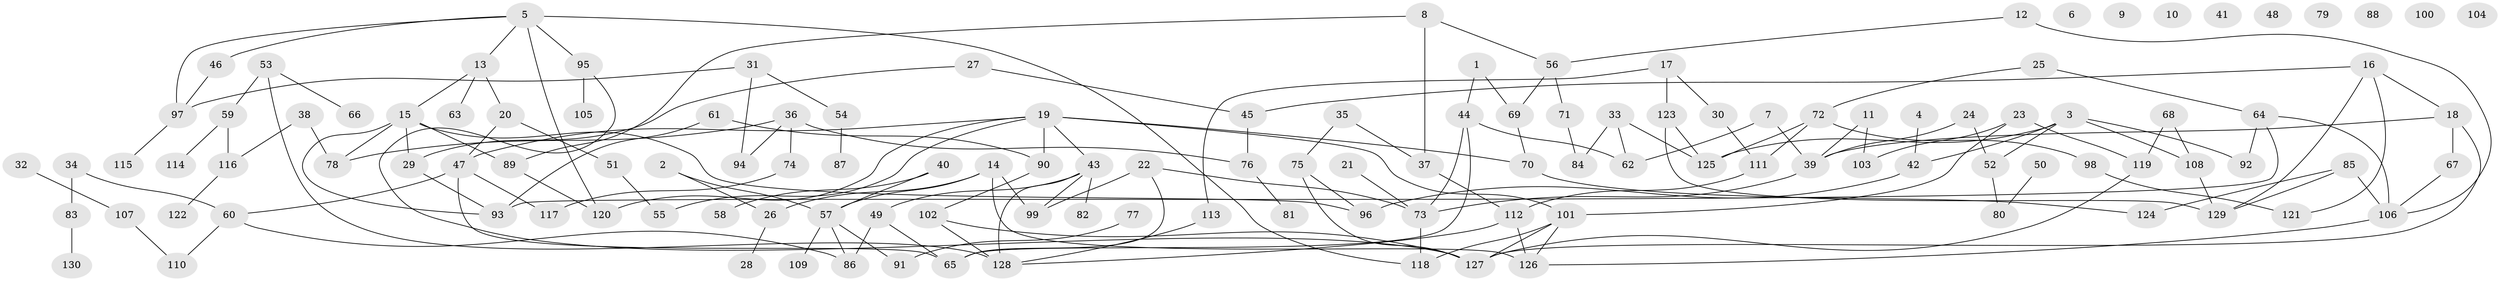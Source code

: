 // coarse degree distribution, {4: 0.18571428571428572, 7: 0.02857142857142857, 3: 0.22857142857142856, 6: 0.07142857142857142, 2: 0.24285714285714285, 1: 0.12857142857142856, 5: 0.1, 8: 0.014285714285714285}
// Generated by graph-tools (version 1.1) at 2025/35/03/04/25 23:35:44]
// undirected, 130 vertices, 170 edges
graph export_dot {
  node [color=gray90,style=filled];
  1;
  2;
  3;
  4;
  5;
  6;
  7;
  8;
  9;
  10;
  11;
  12;
  13;
  14;
  15;
  16;
  17;
  18;
  19;
  20;
  21;
  22;
  23;
  24;
  25;
  26;
  27;
  28;
  29;
  30;
  31;
  32;
  33;
  34;
  35;
  36;
  37;
  38;
  39;
  40;
  41;
  42;
  43;
  44;
  45;
  46;
  47;
  48;
  49;
  50;
  51;
  52;
  53;
  54;
  55;
  56;
  57;
  58;
  59;
  60;
  61;
  62;
  63;
  64;
  65;
  66;
  67;
  68;
  69;
  70;
  71;
  72;
  73;
  74;
  75;
  76;
  77;
  78;
  79;
  80;
  81;
  82;
  83;
  84;
  85;
  86;
  87;
  88;
  89;
  90;
  91;
  92;
  93;
  94;
  95;
  96;
  97;
  98;
  99;
  100;
  101;
  102;
  103;
  104;
  105;
  106;
  107;
  108;
  109;
  110;
  111;
  112;
  113;
  114;
  115;
  116;
  117;
  118;
  119;
  120;
  121;
  122;
  123;
  124;
  125;
  126;
  127;
  128;
  129;
  130;
  1 -- 44;
  1 -- 69;
  2 -- 26;
  2 -- 57;
  3 -- 42;
  3 -- 52;
  3 -- 92;
  3 -- 108;
  3 -- 125;
  4 -- 42;
  5 -- 13;
  5 -- 46;
  5 -- 95;
  5 -- 97;
  5 -- 118;
  5 -- 120;
  7 -- 39;
  7 -- 62;
  8 -- 37;
  8 -- 56;
  8 -- 89;
  11 -- 39;
  11 -- 103;
  12 -- 56;
  12 -- 106;
  13 -- 15;
  13 -- 20;
  13 -- 63;
  14 -- 26;
  14 -- 57;
  14 -- 99;
  14 -- 126;
  15 -- 29;
  15 -- 78;
  15 -- 89;
  15 -- 93;
  15 -- 96;
  16 -- 18;
  16 -- 45;
  16 -- 121;
  16 -- 129;
  17 -- 30;
  17 -- 113;
  17 -- 123;
  18 -- 39;
  18 -- 67;
  18 -- 127;
  19 -- 43;
  19 -- 47;
  19 -- 55;
  19 -- 70;
  19 -- 90;
  19 -- 101;
  19 -- 120;
  20 -- 47;
  20 -- 51;
  21 -- 73;
  22 -- 65;
  22 -- 73;
  22 -- 99;
  23 -- 101;
  23 -- 103;
  23 -- 119;
  24 -- 39;
  24 -- 52;
  25 -- 64;
  25 -- 72;
  26 -- 28;
  27 -- 29;
  27 -- 45;
  29 -- 93;
  30 -- 111;
  31 -- 54;
  31 -- 94;
  31 -- 97;
  32 -- 107;
  33 -- 62;
  33 -- 84;
  33 -- 125;
  34 -- 60;
  34 -- 83;
  35 -- 37;
  35 -- 75;
  36 -- 74;
  36 -- 76;
  36 -- 78;
  36 -- 94;
  37 -- 112;
  38 -- 78;
  38 -- 116;
  39 -- 73;
  40 -- 57;
  40 -- 58;
  42 -- 96;
  43 -- 49;
  43 -- 82;
  43 -- 99;
  43 -- 128;
  44 -- 62;
  44 -- 65;
  44 -- 73;
  45 -- 76;
  46 -- 97;
  47 -- 60;
  47 -- 65;
  47 -- 117;
  49 -- 65;
  49 -- 86;
  50 -- 80;
  51 -- 55;
  52 -- 80;
  53 -- 59;
  53 -- 66;
  53 -- 128;
  54 -- 87;
  56 -- 69;
  56 -- 71;
  57 -- 86;
  57 -- 91;
  57 -- 109;
  59 -- 114;
  59 -- 116;
  60 -- 86;
  60 -- 110;
  61 -- 90;
  61 -- 93;
  64 -- 92;
  64 -- 93;
  64 -- 106;
  67 -- 106;
  68 -- 108;
  68 -- 119;
  69 -- 70;
  70 -- 124;
  71 -- 84;
  72 -- 98;
  72 -- 111;
  72 -- 125;
  73 -- 118;
  74 -- 117;
  75 -- 96;
  75 -- 127;
  76 -- 81;
  77 -- 91;
  83 -- 130;
  85 -- 106;
  85 -- 124;
  85 -- 129;
  89 -- 120;
  90 -- 102;
  95 -- 105;
  95 -- 127;
  97 -- 115;
  98 -- 121;
  101 -- 118;
  101 -- 126;
  101 -- 127;
  102 -- 127;
  102 -- 128;
  106 -- 126;
  107 -- 110;
  108 -- 129;
  111 -- 112;
  112 -- 126;
  112 -- 128;
  113 -- 128;
  116 -- 122;
  119 -- 127;
  123 -- 125;
  123 -- 129;
}
